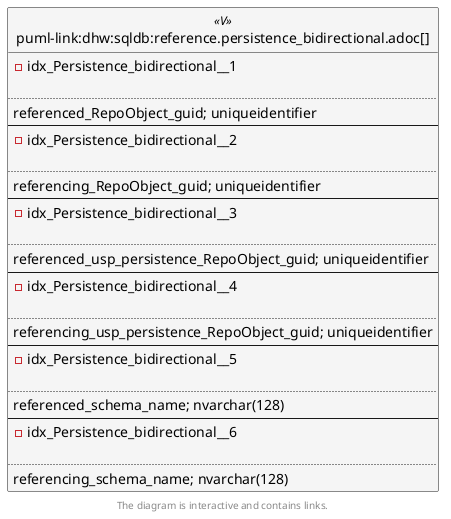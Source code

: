 @startuml
left to right direction
'top to bottom direction
hide circle
'avoide "." issues:
set namespaceSeparator none


skinparam class {
  BackgroundColor White
  BackgroundColor<<FN>> Yellow
  BackgroundColor<<FS>> Yellow
  BackgroundColor<<FT>> LightGray
  BackgroundColor<<IF>> Yellow
  BackgroundColor<<IS>> Yellow
  BackgroundColor<<P>> Aqua
  BackgroundColor<<PC>> Aqua
  BackgroundColor<<SN>> Yellow
  BackgroundColor<<SO>> SlateBlue
  BackgroundColor<<TF>> LightGray
  BackgroundColor<<TR>> Tomato
  BackgroundColor<<U>> White
  BackgroundColor<<V>> WhiteSmoke
  BackgroundColor<<X>> Aqua
  BackgroundColor<<external>> AliceBlue
}


entity "puml-link:dhw:sqldb:reference.persistence_bidirectional.adoc[]" as reference.Persistence_bidirectional << V >> {
- idx_Persistence_bidirectional__1

..
referenced_RepoObject_guid; uniqueidentifier
--
- idx_Persistence_bidirectional__2

..
referencing_RepoObject_guid; uniqueidentifier
--
- idx_Persistence_bidirectional__3

..
referenced_usp_persistence_RepoObject_guid; uniqueidentifier
--
- idx_Persistence_bidirectional__4

..
referencing_usp_persistence_RepoObject_guid; uniqueidentifier
--
- idx_Persistence_bidirectional__5

..
referenced_schema_name; nvarchar(128)
--
- idx_Persistence_bidirectional__6

..
referencing_schema_name; nvarchar(128)
}

footer The diagram is interactive and contains links.
@enduml

